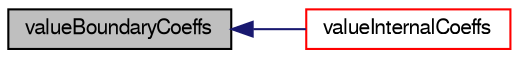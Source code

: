 digraph "valueBoundaryCoeffs"
{
  bgcolor="transparent";
  edge [fontname="FreeSans",fontsize="10",labelfontname="FreeSans",labelfontsize="10"];
  node [fontname="FreeSans",fontsize="10",shape=record];
  rankdir="LR";
  Node34 [label="valueBoundaryCoeffs",height=0.2,width=0.4,color="black", fillcolor="grey75", style="filled", fontcolor="black"];
  Node34 -> Node35 [dir="back",color="midnightblue",fontsize="10",style="solid",fontname="FreeSans"];
  Node35 [label="valueInternalCoeffs",height=0.2,width=0.4,color="red",URL="$a21998.html#a2b42863403587b404576ca43b676433e",tooltip="Return the matrix diagonal coefficients corresponding to the. "];
}
